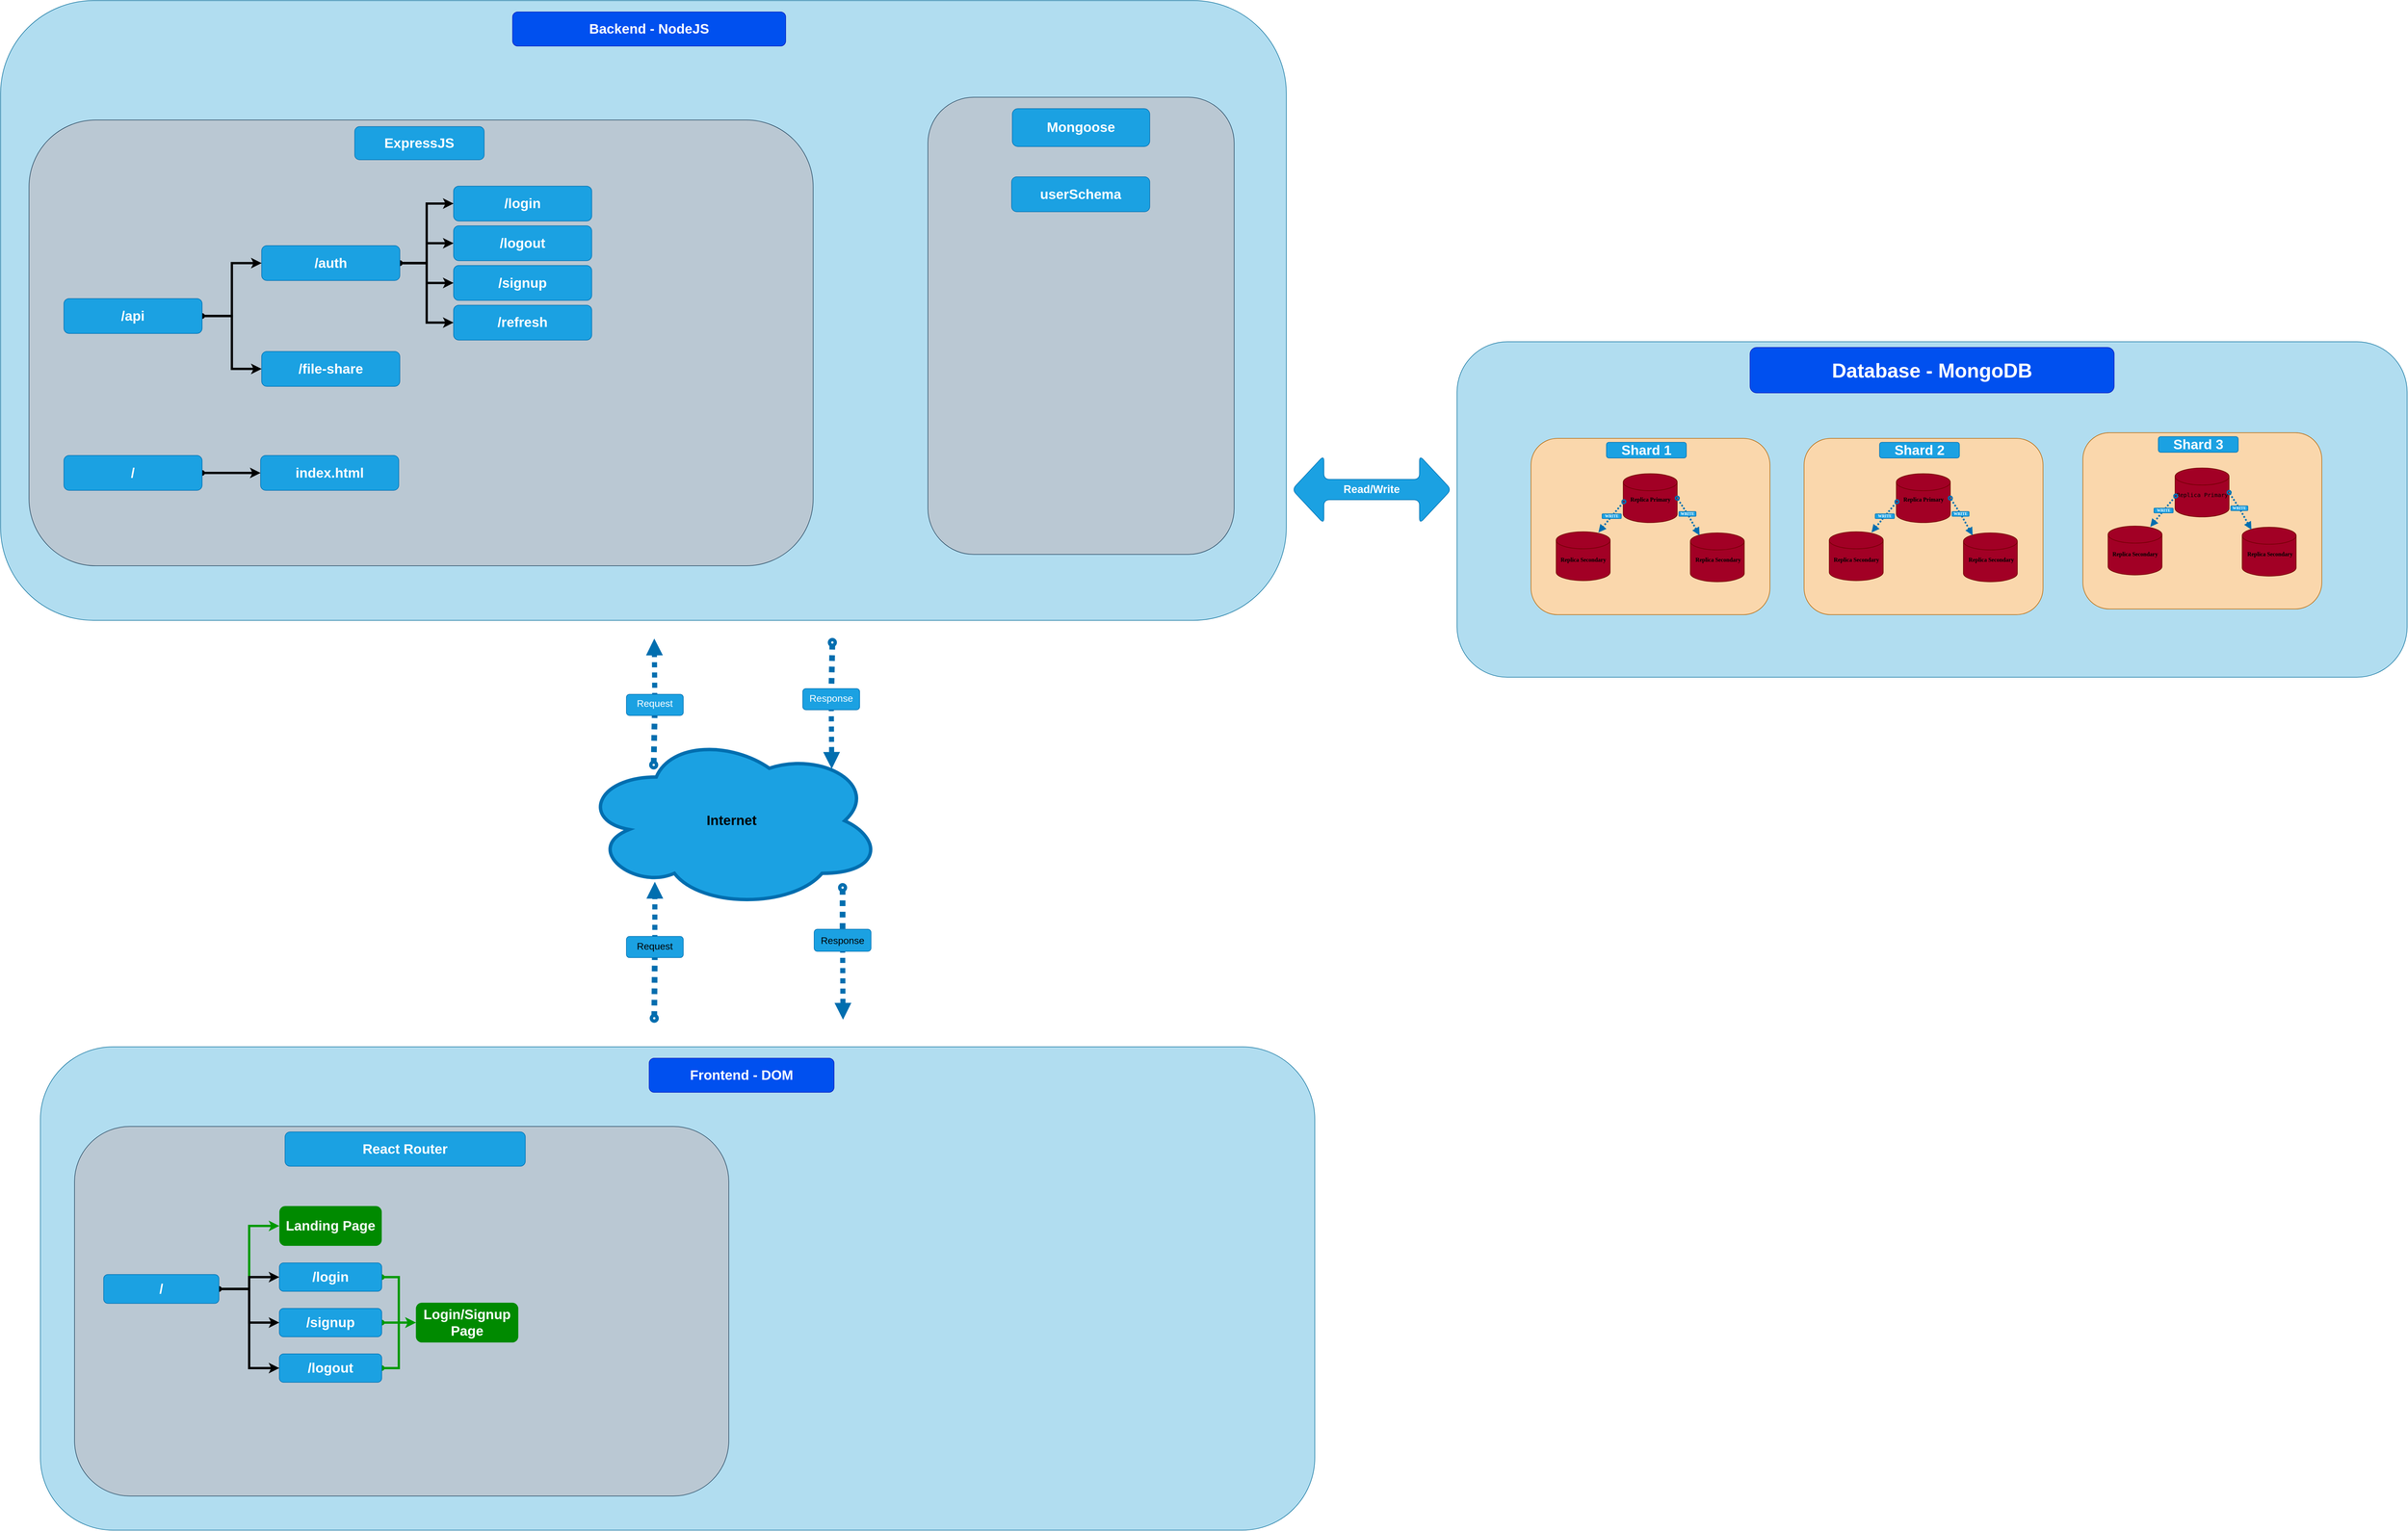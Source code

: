 <mxfile version="26.2.2">
  <diagram name="Page-1" id="jW8YMbaWXAAI7ImZlEEr">
    <mxGraphModel dx="5569" dy="3566" grid="1" gridSize="10" guides="1" tooltips="1" connect="1" arrows="1" fold="1" page="1" pageScale="1" pageWidth="850" pageHeight="1100" background="light-dark(#FFFFFF,#FFFEFE)" math="0" shadow="0">
      <root>
        <mxCell id="0" />
        <mxCell id="1" style="locked=1;" parent="0" />
        <mxCell id="83" value="&lt;font style=&quot;font-size: 19px; color: rgb(255, 255, 255);&quot;&gt;&lt;b style=&quot;&quot;&gt;Read/Write&lt;/b&gt;&lt;/font&gt;" style="shape=doubleArrow;whiteSpace=wrap;html=1;fillColor=#1ba1e2;strokeColor=#006EAF;fontColor=#ffffff;rounded=1;" parent="1" vertex="1">
          <mxGeometry x="720" y="-80" width="280" height="120" as="geometry" />
        </mxCell>
        <mxCell id="0_KBqYn_ndAyOyzbdBZQ-91" value="" style="group" parent="1" vertex="1" connectable="0">
          <mxGeometry x="1901.16" y="175" width="128.84" height="125" as="geometry" />
        </mxCell>
        <mxCell id="0_KBqYn_ndAyOyzbdBZQ-93" value="Replica Rrimary" style="text;strokeColor=none;align=center;fillColor=none;html=1;verticalAlign=middle;whiteSpace=wrap;rounded=0;fontFamily=Times New Roman;" parent="0_KBqYn_ndAyOyzbdBZQ-91" vertex="1">
          <mxGeometry x="18.84" y="35" width="92.33" height="61.43" as="geometry" />
        </mxCell>
        <mxCell id="34" value="Internet Layer" style="locked=1;" parent="0" />
        <mxCell id="58" value="" style="group;fontFamily=Times New Roman;fillColor=none;strokeColor=none;fontColor=#ffffff;" parent="34" vertex="1" connectable="0">
          <mxGeometry x="-530" y="270" width="570" height="1074.02" as="geometry" />
        </mxCell>
        <mxCell id="35" value="&lt;h1&gt;&lt;font style=&quot;color: light-dark(rgb(0, 0, 0), rgb(255, 255, 255));&quot;&gt;Internet&lt;/font&gt;&lt;/h1&gt;" style="ellipse;shape=cloud;whiteSpace=wrap;html=1;fillColor=#1ba1e2;strokeWidth=6;fontFamily=Helvetica;fontSize=12;movable=0;resizable=0;rotatable=0;deletable=0;editable=0;locked=1;connectable=0;perimeterSpacing=0;strokeColor=#006EAF;rounded=1;align=center;verticalAlign=middle;fontColor=#ffffff;" parent="58" vertex="1">
          <mxGeometry y="138.536" width="530" height="307.858" as="geometry" />
        </mxCell>
        <mxCell id="0_KBqYn_ndAyOyzbdBZQ-230" value="" style="group;strokeWidth=1;rotation=-180;" parent="58" vertex="1" connectable="0">
          <mxGeometry x="75.283" y="-28" width="107.547" height="222.222" as="geometry" />
        </mxCell>
        <mxCell id="0_KBqYn_ndAyOyzbdBZQ-231" value="" style="verticalAlign=middle;endArrow=block;curved=0;rounded=0;fillColor=#1ba1e2;strokeColor=#006EAF;strokeWidth=9;flowAnimation=1;fontColor=#FFFFFF;labelBackgroundColor=#3333FF;spacingRight=0;spacingBottom=0;spacingLeft=21;fontFamily=Times New Roman;labelBorderColor=none;labelPosition=center;verticalLabelPosition=middle;align=center;textShadow=0;html=1;dashed=1;startArrow=none;startFill=0;dashPattern=1 1;shadow=0;fontSize=18;" parent="0_KBqYn_ndAyOyzbdBZQ-230" source="0_KBqYn_ndAyOyzbdBZQ-233" edge="1">
          <mxGeometry x="-0.333" y="10" width="80" relative="1" as="geometry">
            <mxPoint x="35.491" y="147.778" as="sourcePoint" />
            <mxPoint x="53.774" as="targetPoint" />
            <mxPoint as="offset" />
          </mxGeometry>
        </mxCell>
        <mxCell id="0_KBqYn_ndAyOyzbdBZQ-232" value="" style="verticalAlign=middle;endArrow=none;curved=0;rounded=0;fillColor=#1ba1e2;strokeColor=#006EAF;strokeWidth=10;flowAnimation=1;fontColor=#FFFFFF;labelBackgroundColor=#3333FF;spacingRight=0;spacingBottom=0;spacingLeft=21;fontFamily=Times New Roman;labelBorderColor=none;labelPosition=center;verticalLabelPosition=middle;align=center;textShadow=0;html=1;dashed=1;startArrow=oval;startFill=0;dashPattern=1 1;shadow=0;endSize=6;" parent="0_KBqYn_ndAyOyzbdBZQ-230" target="0_KBqYn_ndAyOyzbdBZQ-233" edge="1">
          <mxGeometry x="-0.333" y="10" width="80" relative="1" as="geometry">
            <mxPoint x="52.698" y="222.222" as="sourcePoint" />
            <mxPoint x="53.774" y="74.444" as="targetPoint" />
            <mxPoint as="offset" />
          </mxGeometry>
        </mxCell>
        <mxCell id="0_KBqYn_ndAyOyzbdBZQ-233" value="&lt;h4&gt;&lt;span style=&quot;color: rgb(255, 255, 255); font-size: 17px; font-weight: 400;&quot;&gt;Request&lt;/span&gt;&lt;/h4&gt;" style="rounded=1;whiteSpace=wrap;html=1;align=center;spacingBottom=4;labelBackgroundColor=none;fillColor=#1ba1e2;fontColor=#ffffff;strokeColor=#006EAF;rotation=0;" parent="0_KBqYn_ndAyOyzbdBZQ-230" vertex="1">
          <mxGeometry x="4.72" y="98.001" width="100" height="37.332" as="geometry" />
        </mxCell>
        <mxCell id="0_KBqYn_ndAyOyzbdBZQ-235" value="" style="group;strokeWidth=1;" parent="58" vertex="1" connectable="0">
          <mxGeometry x="387.17" y="-21.111" width="107.547" height="222.222" as="geometry" />
        </mxCell>
        <mxCell id="0_KBqYn_ndAyOyzbdBZQ-236" value="" style="verticalAlign=middle;endArrow=block;curved=0;rounded=0;fillColor=#1ba1e2;strokeColor=#006EAF;strokeWidth=9;flowAnimation=1;fontColor=#FFFFFF;labelBackgroundColor=#3333FF;spacingRight=0;spacingBottom=0;spacingLeft=21;fontFamily=Times New Roman;labelBorderColor=none;labelPosition=center;verticalLabelPosition=middle;align=center;textShadow=0;html=1;dashed=1;startArrow=none;startFill=0;dashPattern=1 1;shadow=0;fontSize=18;" parent="0_KBqYn_ndAyOyzbdBZQ-235" source="0_KBqYn_ndAyOyzbdBZQ-238" edge="1">
          <mxGeometry x="-0.333" y="10" width="80" relative="1" as="geometry">
            <mxPoint x="71.698" y="74.074" as="sourcePoint" />
            <mxPoint x="53.774" y="222.222" as="targetPoint" />
            <mxPoint as="offset" />
          </mxGeometry>
        </mxCell>
        <mxCell id="0_KBqYn_ndAyOyzbdBZQ-237" value="" style="verticalAlign=middle;endArrow=none;curved=0;rounded=0;fillColor=#1ba1e2;strokeColor=#006EAF;strokeWidth=10;flowAnimation=1;fontColor=#FFFFFF;labelBackgroundColor=#3333FF;spacingRight=0;spacingBottom=0;spacingLeft=21;fontFamily=Times New Roman;labelBorderColor=none;labelPosition=center;verticalLabelPosition=middle;align=center;textShadow=0;html=1;dashed=1;startArrow=oval;startFill=0;dashPattern=1 1;shadow=0;endSize=6;" parent="0_KBqYn_ndAyOyzbdBZQ-235" target="0_KBqYn_ndAyOyzbdBZQ-238" edge="1">
          <mxGeometry x="-0.333" y="10" width="80" relative="1" as="geometry">
            <mxPoint x="54.849" as="sourcePoint" />
            <mxPoint x="53.774" y="148.148" as="targetPoint" />
            <mxPoint as="offset" />
          </mxGeometry>
        </mxCell>
        <mxCell id="0_KBqYn_ndAyOyzbdBZQ-238" value="&lt;h4 style=&quot;color: rgb(255, 255, 255); font-family: &amp;quot;Times New Roman&amp;quot;; font-size: 18px;&quot;&gt;&lt;span style=&quot;font-family: Helvetica; font-size: 17px; font-weight: 400;&quot;&gt;Response&lt;/span&gt;&lt;/h4&gt;" style="rounded=1;whiteSpace=wrap;html=1;align=center;spacingBottom=4;labelBackgroundColor=none;fillColor=#1ba1e2;fontColor=#ffffff;strokeColor=#006EAF;" parent="0_KBqYn_ndAyOyzbdBZQ-235" vertex="1">
          <mxGeometry x="2.83" y="81.113" width="100" height="37.332" as="geometry" />
        </mxCell>
        <mxCell id="0_KBqYn_ndAyOyzbdBZQ-246" value="" style="group;strokeWidth=1;" parent="58" vertex="1" connectable="0">
          <mxGeometry x="407" y="410" width="107.55" height="232.22" as="geometry" />
        </mxCell>
        <mxCell id="0_KBqYn_ndAyOyzbdBZQ-247" value="" style="verticalAlign=middle;endArrow=block;curved=0;rounded=0;fillColor=#1ba1e2;strokeColor=#006EAF;strokeWidth=9;flowAnimation=1;fontColor=#FFFFFF;labelBackgroundColor=#3333FF;spacingRight=0;spacingBottom=0;spacingLeft=21;fontFamily=Times New Roman;labelBorderColor=none;labelPosition=center;verticalLabelPosition=middle;align=center;textShadow=0;html=1;dashed=1;startArrow=none;startFill=0;dashPattern=1 1;shadow=0;fontSize=18;" parent="0_KBqYn_ndAyOyzbdBZQ-246" source="0_KBqYn_ndAyOyzbdBZQ-249" edge="1">
          <mxGeometry x="-0.333" y="10" width="80" relative="1" as="geometry">
            <mxPoint x="71.7" y="77.407" as="sourcePoint" />
            <mxPoint x="53.775" y="232.22" as="targetPoint" />
            <mxPoint as="offset" />
          </mxGeometry>
        </mxCell>
        <mxCell id="0_KBqYn_ndAyOyzbdBZQ-248" value="" style="verticalAlign=middle;endArrow=none;curved=0;rounded=0;fillColor=#1ba1e2;strokeColor=#006EAF;strokeWidth=10;flowAnimation=1;fontColor=#FFFFFF;labelBackgroundColor=#3333FF;spacingRight=0;spacingBottom=0;spacingLeft=21;fontFamily=Times New Roman;labelBorderColor=none;labelPosition=center;verticalLabelPosition=middle;align=center;textShadow=0;html=1;dashed=1;startArrow=oval;startFill=0;dashPattern=1 1;shadow=0;endSize=6;" parent="0_KBqYn_ndAyOyzbdBZQ-246" target="0_KBqYn_ndAyOyzbdBZQ-249" edge="1">
          <mxGeometry x="-0.333" y="10" width="80" relative="1" as="geometry">
            <mxPoint x="53" as="sourcePoint" />
            <mxPoint x="53.775" y="154.813" as="targetPoint" />
            <mxPoint as="offset" />
          </mxGeometry>
        </mxCell>
        <mxCell id="0_KBqYn_ndAyOyzbdBZQ-249" value="&lt;h4&gt;&lt;span style=&quot;font-family: Helvetica; font-size: 17px; font-weight: 400;&quot;&gt;Response&lt;/span&gt;&lt;/h4&gt;" style="rounded=1;whiteSpace=wrap;html=1;align=center;spacingBottom=0;labelBackgroundColor=none;fillColor=#1ba1e2;fontColor=default;strokeColor=#006EAF;verticalAlign=middle;fontFamily=Times New Roman;fontSize=18;fontStyle=0" parent="0_KBqYn_ndAyOyzbdBZQ-246" vertex="1">
          <mxGeometry x="3.0" y="73.152" width="100.003" height="39.012" as="geometry" />
        </mxCell>
        <mxCell id="0_KBqYn_ndAyOyzbdBZQ-240" value="" style="group;strokeWidth=1;rotation=-180;" parent="58" vertex="1" connectable="0">
          <mxGeometry x="80" y="330" width="100" height="240" as="geometry" />
        </mxCell>
        <mxCell id="0_KBqYn_ndAyOyzbdBZQ-241" value="" style="verticalAlign=middle;endArrow=block;curved=0;rounded=0;fillColor=#1ba1e2;strokeColor=#006EAF;strokeWidth=9;flowAnimation=1;fontColor=#FFFFFF;labelBackgroundColor=#3333FF;spacingRight=0;spacingBottom=0;spacingLeft=21;fontFamily=Times New Roman;labelBorderColor=none;labelPosition=center;verticalLabelPosition=middle;align=center;textShadow=0;html=1;dashed=1;startArrow=none;startFill=0;dashPattern=1 1;shadow=0;fontSize=18;" parent="0_KBqYn_ndAyOyzbdBZQ-240" source="0_KBqYn_ndAyOyzbdBZQ-243" edge="1">
          <mxGeometry x="-0.333" y="10" width="80" relative="1" as="geometry">
            <mxPoint x="33" y="229.378" as="sourcePoint" />
            <mxPoint x="50" y="69.778" as="targetPoint" />
            <mxPoint as="offset" />
          </mxGeometry>
        </mxCell>
        <mxCell id="0_KBqYn_ndAyOyzbdBZQ-242" value="" style="verticalAlign=middle;endArrow=none;curved=0;rounded=0;fillColor=#1ba1e2;strokeColor=#006EAF;strokeWidth=10;flowAnimation=1;fontColor=#FFFFFF;labelBackgroundColor=#3333FF;spacingRight=0;spacingBottom=0;spacingLeft=21;fontFamily=Times New Roman;labelBorderColor=none;labelPosition=center;verticalLabelPosition=middle;align=center;textShadow=0;html=1;dashed=1;startArrow=oval;startFill=0;dashPattern=1 1;shadow=0;endSize=6;" parent="0_KBqYn_ndAyOyzbdBZQ-240" target="0_KBqYn_ndAyOyzbdBZQ-243" edge="1">
          <mxGeometry x="-0.333" y="10" width="80" relative="1" as="geometry">
            <mxPoint x="49" y="309.778" as="sourcePoint" />
            <mxPoint x="50" y="150.178" as="targetPoint" />
            <mxPoint as="offset" />
          </mxGeometry>
        </mxCell>
        <mxCell id="0_KBqYn_ndAyOyzbdBZQ-243" value="&lt;font style=&quot;font-size: 17px;&quot;&gt;Request&lt;/font&gt;" style="rounded=1;whiteSpace=wrap;html=1;align=center;spacingBottom=0;fillColor=#1ba1e2;strokeColor=#006EAF;rotation=0;flipH=1;flipV=1;direction=west;" parent="0_KBqYn_ndAyOyzbdBZQ-240" vertex="1">
          <mxGeometry y="165.778" width="100" height="37.332" as="geometry" />
        </mxCell>
        <mxCell id="44" value="Backend" style="" parent="0" />
        <mxCell id="hUGIM9ePqzT6UZDsEGnz-117" value="" style="group" vertex="1" connectable="0" parent="44">
          <mxGeometry x="-1550" y="-880" width="2260" height="1090" as="geometry" />
        </mxCell>
        <mxCell id="45" value="" style="rounded=1;whiteSpace=wrap;html=1;fillStyle=solid;fillColor=#b1ddf0;fontFamily=Times New Roman;strokeColor=#10739e;shadow=0;" parent="hUGIM9ePqzT6UZDsEGnz-117" vertex="1">
          <mxGeometry width="2260" height="1090" as="geometry" />
        </mxCell>
        <mxCell id="46" value="&lt;h1&gt;Backend - NodeJS&lt;/h1&gt;" style="rounded=1;whiteSpace=wrap;html=1;fontFamily=Helvetica;strokeColor=#001DBC;align=center;verticalAlign=middle;fontSize=12;fontColor=#ffffff;fillColor=#0050ef;" parent="hUGIM9ePqzT6UZDsEGnz-117" vertex="1">
          <mxGeometry x="900" y="20" width="480" height="60" as="geometry" />
        </mxCell>
        <mxCell id="hUGIM9ePqzT6UZDsEGnz-115" value="" style="rounded=1;whiteSpace=wrap;html=1;fillColor=#bac8d3;strokeColor=#23445d;" vertex="1" parent="hUGIM9ePqzT6UZDsEGnz-117">
          <mxGeometry x="1630" y="170" width="538.28" height="804.02" as="geometry" />
        </mxCell>
        <mxCell id="hUGIM9ePqzT6UZDsEGnz-116" value="&lt;h1&gt;Mongoose&lt;/h1&gt;" style="rounded=1;whiteSpace=wrap;html=1;fontFamily=Helvetica;strokeColor=#006EAF;align=center;verticalAlign=middle;fontSize=12;fontColor=#ffffff;fillColor=#1ba1e2;" vertex="1" parent="hUGIM9ePqzT6UZDsEGnz-117">
          <mxGeometry x="1778.34" y="190" width="241.59" height="66.76" as="geometry" />
        </mxCell>
        <mxCell id="hUGIM9ePqzT6UZDsEGnz-118" value="&lt;h1&gt;userSchema&lt;/h1&gt;" style="rounded=1;whiteSpace=wrap;html=1;fontFamily=Helvetica;strokeColor=#006EAF;align=center;verticalAlign=middle;fontSize=12;fontColor=#ffffff;fillColor=#1ba1e2;" vertex="1" parent="hUGIM9ePqzT6UZDsEGnz-117">
          <mxGeometry x="1777.032" y="310.003" width="242.902" height="61.377" as="geometry" />
        </mxCell>
        <mxCell id="hUGIM9ePqzT6UZDsEGnz-102" value="" style="group" vertex="1" connectable="0" parent="44">
          <mxGeometry x="-1500" y="-670" width="1378.28" height="784.02" as="geometry" />
        </mxCell>
        <mxCell id="hUGIM9ePqzT6UZDsEGnz-85" value="" style="rounded=1;whiteSpace=wrap;html=1;fillColor=#bac8d3;strokeColor=#23445d;" vertex="1" parent="hUGIM9ePqzT6UZDsEGnz-102">
          <mxGeometry width="1378.28" height="784.02" as="geometry" />
        </mxCell>
        <mxCell id="hUGIM9ePqzT6UZDsEGnz-86" value="&lt;h1&gt;ExpressJS&lt;/h1&gt;" style="rounded=1;whiteSpace=wrap;html=1;fontFamily=Helvetica;strokeColor=#006EAF;align=center;verticalAlign=middle;fontSize=12;fontColor=#ffffff;fillColor=#1ba1e2;" vertex="1" parent="hUGIM9ePqzT6UZDsEGnz-102">
          <mxGeometry x="572.46" y="11.63" width="227.54" height="58.37" as="geometry" />
        </mxCell>
        <mxCell id="hUGIM9ePqzT6UZDsEGnz-111" style="edgeStyle=orthogonalEdgeStyle;rounded=0;orthogonalLoop=1;jettySize=auto;html=1;exitX=1;exitY=0.5;exitDx=0;exitDy=0;entryX=0;entryY=0.5;entryDx=0;entryDy=0;strokeColor=default;strokeWidth=4;align=center;verticalAlign=middle;fontFamily=Helvetica;fontSize=11;fontColor=default;labelBackgroundColor=default;startArrow=oval;startFill=1;endArrow=classic;" edge="1" parent="hUGIM9ePqzT6UZDsEGnz-102" source="hUGIM9ePqzT6UZDsEGnz-96" target="hUGIM9ePqzT6UZDsEGnz-107">
          <mxGeometry relative="1" as="geometry" />
        </mxCell>
        <mxCell id="hUGIM9ePqzT6UZDsEGnz-112" style="edgeStyle=orthogonalEdgeStyle;rounded=0;orthogonalLoop=1;jettySize=auto;html=1;exitX=1;exitY=0.5;exitDx=0;exitDy=0;entryX=0;entryY=0.5;entryDx=0;entryDy=0;strokeColor=default;strokeWidth=4;align=center;verticalAlign=middle;fontFamily=Helvetica;fontSize=11;fontColor=default;labelBackgroundColor=default;startArrow=oval;startFill=1;endArrow=classic;" edge="1" parent="hUGIM9ePqzT6UZDsEGnz-102" source="hUGIM9ePqzT6UZDsEGnz-96" target="hUGIM9ePqzT6UZDsEGnz-109">
          <mxGeometry relative="1" as="geometry" />
        </mxCell>
        <mxCell id="hUGIM9ePqzT6UZDsEGnz-113" style="edgeStyle=orthogonalEdgeStyle;rounded=0;orthogonalLoop=1;jettySize=auto;html=1;exitX=1;exitY=0.5;exitDx=0;exitDy=0;entryX=0;entryY=0.5;entryDx=0;entryDy=0;strokeColor=default;strokeWidth=4;align=center;verticalAlign=middle;fontFamily=Helvetica;fontSize=11;fontColor=default;labelBackgroundColor=default;startArrow=oval;startFill=1;endArrow=classic;" edge="1" parent="hUGIM9ePqzT6UZDsEGnz-102" source="hUGIM9ePqzT6UZDsEGnz-96" target="hUGIM9ePqzT6UZDsEGnz-110">
          <mxGeometry relative="1" as="geometry" />
        </mxCell>
        <mxCell id="hUGIM9ePqzT6UZDsEGnz-114" style="edgeStyle=orthogonalEdgeStyle;rounded=0;orthogonalLoop=1;jettySize=auto;html=1;exitX=1;exitY=0.5;exitDx=0;exitDy=0;entryX=0;entryY=0.5;entryDx=0;entryDy=0;strokeColor=default;strokeWidth=4;align=center;verticalAlign=middle;fontFamily=Helvetica;fontSize=11;fontColor=default;labelBackgroundColor=default;startArrow=oval;startFill=1;endArrow=classic;" edge="1" parent="hUGIM9ePqzT6UZDsEGnz-102" source="hUGIM9ePqzT6UZDsEGnz-96" target="hUGIM9ePqzT6UZDsEGnz-106">
          <mxGeometry relative="1" as="geometry" />
        </mxCell>
        <mxCell id="hUGIM9ePqzT6UZDsEGnz-96" value="&lt;h1&gt;/auth&lt;/h1&gt;" style="rounded=1;whiteSpace=wrap;html=1;fontFamily=Helvetica;strokeColor=#006EAF;align=center;verticalAlign=middle;fontSize=12;fontColor=#ffffff;fillColor=#1ba1e2;" vertex="1" parent="hUGIM9ePqzT6UZDsEGnz-102">
          <mxGeometry x="408.899" y="221.006" width="242.902" height="61.377" as="geometry" />
        </mxCell>
        <mxCell id="hUGIM9ePqzT6UZDsEGnz-103" style="edgeStyle=orthogonalEdgeStyle;rounded=0;orthogonalLoop=1;jettySize=auto;html=1;exitX=1;exitY=0.5;exitDx=0;exitDy=0;entryX=0;entryY=0.5;entryDx=0;entryDy=0;startArrow=oval;startFill=1;strokeWidth=4;" edge="1" parent="hUGIM9ePqzT6UZDsEGnz-102" source="hUGIM9ePqzT6UZDsEGnz-91" target="hUGIM9ePqzT6UZDsEGnz-96">
          <mxGeometry relative="1" as="geometry" />
        </mxCell>
        <mxCell id="hUGIM9ePqzT6UZDsEGnz-105" style="edgeStyle=orthogonalEdgeStyle;rounded=0;orthogonalLoop=1;jettySize=auto;html=1;exitX=1;exitY=0.5;exitDx=0;exitDy=0;entryX=0;entryY=0.5;entryDx=0;entryDy=0;startArrow=oval;startFill=1;strokeWidth=4;" edge="1" parent="hUGIM9ePqzT6UZDsEGnz-102" source="hUGIM9ePqzT6UZDsEGnz-91" target="hUGIM9ePqzT6UZDsEGnz-104">
          <mxGeometry relative="1" as="geometry" />
        </mxCell>
        <mxCell id="hUGIM9ePqzT6UZDsEGnz-104" value="&lt;h1&gt;/file-share&lt;/h1&gt;" style="rounded=1;whiteSpace=wrap;html=1;fontFamily=Helvetica;strokeColor=#006EAF;align=center;verticalAlign=middle;fontSize=12;fontColor=#ffffff;fillColor=#1ba1e2;" vertex="1" parent="hUGIM9ePqzT6UZDsEGnz-102">
          <mxGeometry x="408.899" y="407.117" width="242.902" height="61.377" as="geometry" />
        </mxCell>
        <mxCell id="hUGIM9ePqzT6UZDsEGnz-106" value="&lt;h1&gt;/refresh&lt;/h1&gt;" style="rounded=1;whiteSpace=wrap;html=1;fontFamily=Helvetica;strokeColor=#006EAF;align=center;verticalAlign=middle;fontSize=12;fontColor=#ffffff;fillColor=#1ba1e2;" vertex="1" parent="hUGIM9ePqzT6UZDsEGnz-102">
          <mxGeometry x="746.245" y="325.695" width="242.902" height="61.377" as="geometry" />
        </mxCell>
        <mxCell id="hUGIM9ePqzT6UZDsEGnz-110" value="&lt;h1&gt;/signup&lt;/h1&gt;" style="rounded=1;whiteSpace=wrap;html=1;fontFamily=Helvetica;strokeColor=#006EAF;align=center;verticalAlign=middle;fontSize=12;fontColor=#ffffff;fillColor=#1ba1e2;" vertex="1" parent="hUGIM9ePqzT6UZDsEGnz-102">
          <mxGeometry x="746.245" y="255.903" width="242.902" height="61.377" as="geometry" />
        </mxCell>
        <mxCell id="hUGIM9ePqzT6UZDsEGnz-109" value="&lt;h1&gt;/logout&lt;/h1&gt;" style="rounded=1;whiteSpace=wrap;html=1;fontFamily=Helvetica;strokeColor=#006EAF;align=center;verticalAlign=middle;fontSize=12;fontColor=#ffffff;fillColor=#1ba1e2;" vertex="1" parent="hUGIM9ePqzT6UZDsEGnz-102">
          <mxGeometry x="746.245" y="186.111" width="242.902" height="61.377" as="geometry" />
        </mxCell>
        <mxCell id="hUGIM9ePqzT6UZDsEGnz-107" value="&lt;h1&gt;/login&lt;/h1&gt;" style="rounded=1;whiteSpace=wrap;html=1;fontFamily=Helvetica;strokeColor=#006EAF;align=center;verticalAlign=middle;fontSize=12;fontColor=#ffffff;fillColor=#1ba1e2;" vertex="1" parent="hUGIM9ePqzT6UZDsEGnz-102">
          <mxGeometry x="746.245" y="116.32" width="242.902" height="61.377" as="geometry" />
        </mxCell>
        <mxCell id="hUGIM9ePqzT6UZDsEGnz-189" style="edgeStyle=orthogonalEdgeStyle;rounded=0;orthogonalLoop=1;jettySize=auto;html=1;exitX=1;exitY=0.5;exitDx=0;exitDy=0;entryX=0;entryY=0.5;entryDx=0;entryDy=0;strokeColor=default;strokeWidth=4;align=center;verticalAlign=middle;fontFamily=Helvetica;fontSize=11;fontColor=default;labelBackgroundColor=default;startArrow=oval;startFill=1;endArrow=classic;" edge="1" parent="hUGIM9ePqzT6UZDsEGnz-102" source="hUGIM9ePqzT6UZDsEGnz-170" target="hUGIM9ePqzT6UZDsEGnz-188">
          <mxGeometry relative="1" as="geometry" />
        </mxCell>
        <mxCell id="hUGIM9ePqzT6UZDsEGnz-170" value="&lt;h1&gt;/&lt;/h1&gt;" style="rounded=1;whiteSpace=wrap;html=1;fontFamily=Helvetica;strokeColor=#006EAF;align=center;verticalAlign=middle;fontSize=12;fontColor=#ffffff;fillColor=#1ba1e2;" vertex="1" parent="hUGIM9ePqzT6UZDsEGnz-102">
          <mxGeometry x="61.332" y="590.003" width="242.902" height="61.377" as="geometry" />
        </mxCell>
        <mxCell id="hUGIM9ePqzT6UZDsEGnz-188" value="&lt;h1&gt;index.html&lt;/h1&gt;" style="rounded=1;whiteSpace=wrap;html=1;fontFamily=Helvetica;strokeColor=#006EAF;align=center;verticalAlign=middle;fontSize=12;fontColor=#ffffff;fillColor=#1ba1e2;" vertex="1" parent="hUGIM9ePqzT6UZDsEGnz-102">
          <mxGeometry x="407" y="590" width="242.902" height="61.377" as="geometry" />
        </mxCell>
        <mxCell id="hUGIM9ePqzT6UZDsEGnz-91" value="&lt;h1&gt;/api&lt;/h1&gt;" style="rounded=1;whiteSpace=wrap;html=1;fontFamily=Helvetica;strokeColor=#006EAF;align=center;verticalAlign=middle;fontSize=12;fontColor=#ffffff;fillColor=#1ba1e2;" vertex="1" parent="hUGIM9ePqzT6UZDsEGnz-102">
          <mxGeometry x="61.332" y="314.063" width="242.902" height="61.377" as="geometry" />
        </mxCell>
        <mxCell id="47" value="Frontend" style="" parent="0" />
        <mxCell id="81" value="" style="rounded=1;whiteSpace=wrap;html=1;fillStyle=solid;fillColor=#b1ddf0;fontFamily=Times New Roman;strokeColor=#10739e;glass=0;shadow=0;movable=0;resizable=0;rotatable=0;deletable=0;editable=0;locked=1;connectable=0;" parent="47" vertex="1">
          <mxGeometry x="-1480" y="960" width="2240" height="850" as="geometry" />
        </mxCell>
        <mxCell id="82" value="&lt;h1&gt;Frontend - DOM&lt;/h1&gt;" style="rounded=1;whiteSpace=wrap;html=1;fontFamily=Helvetica;strokeColor=#001DBC;align=center;verticalAlign=middle;fontSize=12;fontColor=#ffffff;fillColor=#0050ef;" parent="47" vertex="1">
          <mxGeometry x="-410" y="980" width="325" height="60" as="geometry" />
        </mxCell>
        <mxCell id="hUGIM9ePqzT6UZDsEGnz-151" value="" style="group" vertex="1" connectable="0" parent="47">
          <mxGeometry x="-1420" y="1100" width="1150" height="650" as="geometry" />
        </mxCell>
        <mxCell id="hUGIM9ePqzT6UZDsEGnz-136" value="" style="rounded=1;whiteSpace=wrap;html=1;fillColor=#bac8d3;strokeColor=#23445d;" vertex="1" parent="hUGIM9ePqzT6UZDsEGnz-151">
          <mxGeometry width="1150" height="650" as="geometry" />
        </mxCell>
        <mxCell id="hUGIM9ePqzT6UZDsEGnz-137" value="&lt;h1&gt;React Router&lt;/h1&gt;" style="rounded=1;whiteSpace=wrap;html=1;fontFamily=Helvetica;strokeColor=#006EAF;align=center;verticalAlign=middle;fontSize=12;fontColor=#ffffff;fillColor=#1ba1e2;" vertex="1" parent="hUGIM9ePqzT6UZDsEGnz-151">
          <mxGeometry x="370" y="9.64" width="422.35" height="60.36" as="geometry" />
        </mxCell>
        <mxCell id="hUGIM9ePqzT6UZDsEGnz-142" value="&lt;h1&gt;Landing Page&lt;/h1&gt;" style="rounded=1;whiteSpace=wrap;html=1;fontFamily=Helvetica;align=center;verticalAlign=middle;fontSize=12;fillColor=#008a00;strokeColor=none;glass=0;strokeWidth=2;gradientDirection=radial;fillStyle=solid;fontColor=#ffffff;" vertex="1" parent="hUGIM9ePqzT6UZDsEGnz-151">
          <mxGeometry x="360" y="140" width="180" height="70" as="geometry" />
        </mxCell>
        <mxCell id="hUGIM9ePqzT6UZDsEGnz-143" style="edgeStyle=orthogonalEdgeStyle;rounded=0;orthogonalLoop=1;jettySize=auto;html=1;exitX=1;exitY=0.5;exitDx=0;exitDy=0;entryX=0;entryY=0.5;entryDx=0;entryDy=0;startArrow=oval;startFill=1;strokeWidth=4;fillColor=#cdeb8b;strokeColor=#009900;" edge="1" parent="hUGIM9ePqzT6UZDsEGnz-151" source="hUGIM9ePqzT6UZDsEGnz-145" target="hUGIM9ePqzT6UZDsEGnz-142">
          <mxGeometry relative="1" as="geometry" />
        </mxCell>
        <mxCell id="hUGIM9ePqzT6UZDsEGnz-144" style="edgeStyle=orthogonalEdgeStyle;rounded=0;orthogonalLoop=1;jettySize=auto;html=1;exitX=1;exitY=0.5;exitDx=0;exitDy=0;entryX=0;entryY=0.5;entryDx=0;entryDy=0;startArrow=oval;startFill=1;strokeWidth=4;" edge="1" parent="hUGIM9ePqzT6UZDsEGnz-151" source="hUGIM9ePqzT6UZDsEGnz-145" target="hUGIM9ePqzT6UZDsEGnz-146">
          <mxGeometry relative="1" as="geometry" />
        </mxCell>
        <mxCell id="hUGIM9ePqzT6UZDsEGnz-192" style="edgeStyle=orthogonalEdgeStyle;rounded=0;orthogonalLoop=1;jettySize=auto;html=1;exitX=1;exitY=0.5;exitDx=0;exitDy=0;entryX=0;entryY=0.5;entryDx=0;entryDy=0;strokeColor=default;strokeWidth=4;align=center;verticalAlign=middle;fontFamily=Helvetica;fontSize=11;fontColor=default;labelBackgroundColor=default;startArrow=oval;startFill=1;endArrow=classic;" edge="1" parent="hUGIM9ePqzT6UZDsEGnz-151" source="hUGIM9ePqzT6UZDsEGnz-145" target="hUGIM9ePqzT6UZDsEGnz-190">
          <mxGeometry relative="1" as="geometry" />
        </mxCell>
        <mxCell id="hUGIM9ePqzT6UZDsEGnz-193" style="edgeStyle=orthogonalEdgeStyle;rounded=0;orthogonalLoop=1;jettySize=auto;html=1;exitX=1;exitY=0.5;exitDx=0;exitDy=0;entryX=0;entryY=0.5;entryDx=0;entryDy=0;strokeColor=default;strokeWidth=4;align=center;verticalAlign=middle;fontFamily=Helvetica;fontSize=11;fontColor=default;labelBackgroundColor=default;startArrow=oval;startFill=1;endArrow=classic;" edge="1" parent="hUGIM9ePqzT6UZDsEGnz-151" source="hUGIM9ePqzT6UZDsEGnz-145" target="hUGIM9ePqzT6UZDsEGnz-191">
          <mxGeometry relative="1" as="geometry" />
        </mxCell>
        <mxCell id="hUGIM9ePqzT6UZDsEGnz-145" value="&lt;h1&gt;/&lt;/h1&gt;" style="rounded=1;whiteSpace=wrap;html=1;fontFamily=Helvetica;strokeColor=#006EAF;align=center;verticalAlign=middle;fontSize=12;fontColor=#ffffff;fillColor=#1ba1e2;" vertex="1" parent="hUGIM9ePqzT6UZDsEGnz-151">
          <mxGeometry x="51.174" y="260.377" width="202.671" height="50.885" as="geometry" />
        </mxCell>
        <mxCell id="hUGIM9ePqzT6UZDsEGnz-223" style="edgeStyle=orthogonalEdgeStyle;rounded=0;orthogonalLoop=1;jettySize=auto;html=1;exitX=1;exitY=0.5;exitDx=0;exitDy=0;entryX=0;entryY=0.5;entryDx=0;entryDy=0;strokeColor=#009900;strokeWidth=4;align=center;verticalAlign=middle;fontFamily=Helvetica;fontSize=11;fontColor=default;labelBackgroundColor=default;startArrow=oval;startFill=1;endArrow=classic;fillColor=#cdeb8b;" edge="1" parent="hUGIM9ePqzT6UZDsEGnz-151" source="hUGIM9ePqzT6UZDsEGnz-146" target="hUGIM9ePqzT6UZDsEGnz-220">
          <mxGeometry relative="1" as="geometry" />
        </mxCell>
        <mxCell id="hUGIM9ePqzT6UZDsEGnz-146" value="&lt;h1&gt;/login&lt;/h1&gt;" style="rounded=1;whiteSpace=wrap;html=1;fontFamily=Helvetica;strokeColor=#006EAF;align=center;verticalAlign=middle;fontSize=12;fontColor=#ffffff;fillColor=#1ba1e2;" vertex="1" parent="hUGIM9ePqzT6UZDsEGnz-151">
          <mxGeometry x="360" y="240" width="180" height="50" as="geometry" />
        </mxCell>
        <mxCell id="hUGIM9ePqzT6UZDsEGnz-225" style="edgeStyle=orthogonalEdgeStyle;rounded=0;orthogonalLoop=1;jettySize=auto;html=1;exitX=1;exitY=0.5;exitDx=0;exitDy=0;entryX=0;entryY=0.5;entryDx=0;entryDy=0;strokeColor=#009900;strokeWidth=4;align=center;verticalAlign=middle;fontFamily=Helvetica;fontSize=11;fontColor=default;labelBackgroundColor=default;startArrow=oval;startFill=1;endArrow=classic;fillColor=#cdeb8b;" edge="1" parent="hUGIM9ePqzT6UZDsEGnz-151" source="hUGIM9ePqzT6UZDsEGnz-190" target="hUGIM9ePqzT6UZDsEGnz-220">
          <mxGeometry relative="1" as="geometry" />
        </mxCell>
        <mxCell id="hUGIM9ePqzT6UZDsEGnz-190" value="&lt;h1&gt;/logout&lt;/h1&gt;" style="rounded=1;whiteSpace=wrap;html=1;fontFamily=Helvetica;strokeColor=#006EAF;align=center;verticalAlign=middle;fontSize=12;fontColor=#ffffff;fillColor=#1ba1e2;" vertex="1" parent="hUGIM9ePqzT6UZDsEGnz-151">
          <mxGeometry x="360" y="400" width="180" height="50" as="geometry" />
        </mxCell>
        <mxCell id="hUGIM9ePqzT6UZDsEGnz-222" style="edgeStyle=orthogonalEdgeStyle;rounded=0;orthogonalLoop=1;jettySize=auto;html=1;exitX=1;exitY=0.5;exitDx=0;exitDy=0;entryX=0;entryY=0.5;entryDx=0;entryDy=0;strokeColor=#009900;strokeWidth=4;align=center;verticalAlign=middle;fontFamily=Helvetica;fontSize=11;fontColor=default;labelBackgroundColor=default;startArrow=oval;startFill=1;endArrow=classic;fillColor=#cdeb8b;" edge="1" parent="hUGIM9ePqzT6UZDsEGnz-151" source="hUGIM9ePqzT6UZDsEGnz-191" target="hUGIM9ePqzT6UZDsEGnz-220">
          <mxGeometry relative="1" as="geometry" />
        </mxCell>
        <mxCell id="hUGIM9ePqzT6UZDsEGnz-191" value="&lt;h1&gt;/signup&lt;/h1&gt;" style="rounded=1;whiteSpace=wrap;html=1;fontFamily=Helvetica;strokeColor=#006EAF;align=center;verticalAlign=middle;fontSize=12;fontColor=#ffffff;fillColor=#1ba1e2;" vertex="1" parent="hUGIM9ePqzT6UZDsEGnz-151">
          <mxGeometry x="360" y="320" width="180" height="50" as="geometry" />
        </mxCell>
        <mxCell id="hUGIM9ePqzT6UZDsEGnz-220" value="&lt;h1&gt;Login/Signup Page&lt;/h1&gt;" style="rounded=1;whiteSpace=wrap;html=1;fontFamily=Helvetica;align=center;verticalAlign=middle;fontSize=12;fillColor=#008a00;strokeColor=none;glass=0;strokeWidth=2;gradientDirection=radial;fillStyle=solid;fontColor=#ffffff;" vertex="1" parent="hUGIM9ePqzT6UZDsEGnz-151">
          <mxGeometry x="600" y="310" width="180" height="70" as="geometry" />
        </mxCell>
        <mxCell id="50" value="Database" style="" parent="0" />
        <mxCell id="51" value="" style="rounded=1;whiteSpace=wrap;html=1;fillStyle=auto;strokeColor=#10739e;align=center;verticalAlign=middle;fontFamily=Times New Roman;fontSize=12;fillColor=#b1ddf0;shadow=0;" parent="50" vertex="1">
          <mxGeometry x="1010" y="-280" width="1670" height="590" as="geometry" />
        </mxCell>
        <mxCell id="53" value="&lt;h1&gt;&lt;font style=&quot;font-size: 35px;&quot;&gt;Database - MongoDB&lt;/font&gt;&lt;/h1&gt;" style="rounded=1;whiteSpace=wrap;html=1;fontFamily=Helvetica;strokeColor=#001DBC;align=center;verticalAlign=middle;fontSize=12;fontColor=#ffffff;fillColor=#0050ef;" parent="50" vertex="1">
          <mxGeometry x="1525" y="-270" width="640" height="80" as="geometry" />
        </mxCell>
        <mxCell id="74" value="" style="group;fontFamily=Times New Roman;movable=1;resizable=1;rotatable=1;deletable=1;editable=1;locked=0;connectable=1;labelBackgroundColor=#15E7FF;rounded=1;glass=0;shadow=0;fillColor=#fad7ac;strokeColor=#b46504;fillStyle=auto;" parent="50" vertex="1" connectable="0">
          <mxGeometry x="1140" y="-110" width="420" height="310" as="geometry" />
        </mxCell>
        <mxCell id="0_KBqYn_ndAyOyzbdBZQ-88" value="" style="group" parent="74" vertex="1" connectable="0">
          <mxGeometry x="280" y="166.107" width="94.935" height="86.111" as="geometry" />
        </mxCell>
        <mxCell id="0_KBqYn_ndAyOyzbdBZQ-95" value="" style="group" parent="0_KBqYn_ndAyOyzbdBZQ-88" vertex="1" connectable="0">
          <mxGeometry width="94.935" height="86.111" as="geometry" />
        </mxCell>
        <mxCell id="75" value="" style="shape=cylinder3;whiteSpace=wrap;html=1;boundedLbl=1;backgroundOutline=1;size=15;fontFamily=Times New Roman;fillColor=#a20025;fontColor=#ffffff;strokeColor=#6F0000;" parent="0_KBqYn_ndAyOyzbdBZQ-95" vertex="1">
          <mxGeometry width="94.935" height="86.111" as="geometry" />
        </mxCell>
        <mxCell id="0_KBqYn_ndAyOyzbdBZQ-174" value="&lt;pre&gt;&lt;font face=&quot;Times New Roman&quot; style=&quot;font-size: 10px;&quot;&gt;&lt;b&gt;Replica Secondary&lt;/b&gt;&lt;/font&gt;&lt;/pre&gt;" style="text;strokeColor=none;align=center;fillColor=none;html=1;verticalAlign=middle;whiteSpace=wrap;rounded=0;fontFamily=Times New Roman;" parent="0_KBqYn_ndAyOyzbdBZQ-95" vertex="1">
          <mxGeometry x="15.453" y="25.893" width="68.033" height="42.318" as="geometry" />
        </mxCell>
        <mxCell id="0_KBqYn_ndAyOyzbdBZQ-96" value="" style="group" parent="74" vertex="1" connectable="0">
          <mxGeometry x="44.211" y="164.109" width="94.935" height="86.111" as="geometry" />
        </mxCell>
        <mxCell id="0_KBqYn_ndAyOyzbdBZQ-97" value="" style="shape=cylinder3;whiteSpace=wrap;html=1;boundedLbl=1;backgroundOutline=1;size=15;fontFamily=Times New Roman;fillColor=#a20025;strokeColor=#6F0000;fontColor=#ffffff;" parent="0_KBqYn_ndAyOyzbdBZQ-96" vertex="1">
          <mxGeometry width="94.935" height="86.111" as="geometry" />
        </mxCell>
        <mxCell id="0_KBqYn_ndAyOyzbdBZQ-98" value="&lt;pre&gt;&lt;font face=&quot;Times New Roman&quot; style=&quot;font-size: 10px;&quot;&gt;&lt;b&gt;Replica Secondary&lt;/b&gt;&lt;/font&gt;&lt;/pre&gt;" style="text;strokeColor=none;align=center;fillColor=none;html=1;verticalAlign=middle;whiteSpace=wrap;rounded=0;fontFamily=Times New Roman;" parent="0_KBqYn_ndAyOyzbdBZQ-96" vertex="1">
          <mxGeometry x="13.882" y="28.111" width="68.033" height="42.318" as="geometry" />
        </mxCell>
        <mxCell id="0_KBqYn_ndAyOyzbdBZQ-99" value="" style="group" parent="74" vertex="1" connectable="0">
          <mxGeometry x="162.105" y="62" width="94.935" height="86.111" as="geometry" />
        </mxCell>
        <mxCell id="0_KBqYn_ndAyOyzbdBZQ-100" value="" style="shape=cylinder3;whiteSpace=wrap;html=1;boundedLbl=1;backgroundOutline=1;size=15;fontFamily=Times New Roman;fillColor=#a20025;fontColor=#ffffff;strokeColor=#6F0000;" parent="0_KBqYn_ndAyOyzbdBZQ-99" vertex="1">
          <mxGeometry width="94.935" height="86.111" as="geometry" />
        </mxCell>
        <mxCell id="0_KBqYn_ndAyOyzbdBZQ-101" value="&lt;pre&gt;&lt;font face=&quot;Times New Roman&quot; style=&quot;font-size: 10px;&quot;&gt;&lt;b&gt;Replica Primary&lt;/b&gt;&lt;/font&gt;&lt;/pre&gt;" style="text;strokeColor=none;align=center;fillColor=none;html=1;verticalAlign=middle;whiteSpace=wrap;rounded=0;fontFamily=Times New Roman;fontSize=12;fontColor=default;" parent="0_KBqYn_ndAyOyzbdBZQ-99" vertex="1">
          <mxGeometry x="13.882" y="24.111" width="68.033" height="42.318" as="geometry" />
        </mxCell>
        <mxCell id="0_KBqYn_ndAyOyzbdBZQ-104" value="&lt;h1&gt;&lt;font&gt;Shard 1&lt;/font&gt;&lt;/h1&gt;" style="rounded=1;whiteSpace=wrap;html=1;fontFamily=Helvetica;strokeColor=#006EAF;align=center;verticalAlign=middle;fontSize=12;fontColor=#ffffff;fillColor=#1ba1e2;" parent="74" vertex="1">
          <mxGeometry x="132.632" y="6.889" width="140.427" height="27.556" as="geometry" />
        </mxCell>
        <mxCell id="0_KBqYn_ndAyOyzbdBZQ-168" value="" style="group" parent="74" vertex="1" connectable="0">
          <mxGeometry x="125" y="107.33" width="33.74" height="75.78" as="geometry" />
        </mxCell>
        <mxCell id="0_KBqYn_ndAyOyzbdBZQ-169" value="" style="group" parent="0_KBqYn_ndAyOyzbdBZQ-168" vertex="1" connectable="0">
          <mxGeometry width="33.74" height="75.78" as="geometry" />
        </mxCell>
        <mxCell id="0_KBqYn_ndAyOyzbdBZQ-170" value="&lt;h4&gt;&lt;font face=&quot;Times New Roman&quot; style=&quot;font-size: 7px;&quot;&gt;WRITE&lt;/font&gt;&lt;/h4&gt;" style="rounded=1;whiteSpace=wrap;html=1;align=center;spacingBottom=4;labelBackgroundColor=none;fillColor=#1ba1e2;fontColor=#ffffff;strokeColor=#006EAF;" parent="0_KBqYn_ndAyOyzbdBZQ-169" vertex="1">
          <mxGeometry y="25.26" width="33.74" height="8.42" as="geometry" />
        </mxCell>
        <mxCell id="0_KBqYn_ndAyOyzbdBZQ-171" value="" style="verticalAlign=middle;endArrow=block;curved=0;rounded=0;fillColor=#1ba1e2;strokeColor=#006EAF;strokeWidth=3;flowAnimation=1;fontColor=#FFFFFF;labelBackgroundColor=#3333FF;spacingRight=0;spacingBottom=0;spacingLeft=21;fontFamily=Times New Roman;labelBorderColor=none;labelPosition=center;verticalLabelPosition=middle;align=center;textShadow=0;html=1;dashed=1;startArrow=none;startFill=0;dashPattern=1 1;shadow=0;entryX=0.783;entryY=0.016;entryDx=0;entryDy=0;entryPerimeter=0;" parent="74" source="0_KBqYn_ndAyOyzbdBZQ-170" target="0_KBqYn_ndAyOyzbdBZQ-97" edge="1">
          <mxGeometry x="-0.333" y="10" width="80" relative="1" as="geometry">
            <mxPoint x="164.316" y="135.481" as="sourcePoint" />
            <mxPoint x="160.632" y="186.0" as="targetPoint" />
            <mxPoint as="offset" />
          </mxGeometry>
        </mxCell>
        <mxCell id="0_KBqYn_ndAyOyzbdBZQ-172" value="" style="verticalAlign=middle;endArrow=none;curved=0;rounded=0;fillColor=#1ba1e2;strokeColor=#006EAF;strokeWidth=3;flowAnimation=1;fontColor=#FFFFFF;labelBackgroundColor=#3333FF;spacingRight=0;spacingBottom=0;spacingLeft=21;fontFamily=Times New Roman;labelBorderColor=none;labelPosition=center;verticalLabelPosition=middle;align=center;textShadow=0;html=1;dashed=1;startArrow=oval;startFill=0;dashPattern=1 1;shadow=0;exitX=0.013;exitY=0.572;exitDx=0;exitDy=0;exitPerimeter=0;" parent="74" source="0_KBqYn_ndAyOyzbdBZQ-100" target="0_KBqYn_ndAyOyzbdBZQ-170" edge="1">
          <mxGeometry x="-0.333" y="10" width="80" relative="1" as="geometry">
            <mxPoint x="153.263" y="96.444" as="sourcePoint" />
            <mxPoint x="153.263" y="146.963" as="targetPoint" />
            <mxPoint as="offset" />
          </mxGeometry>
        </mxCell>
        <mxCell id="0_KBqYn_ndAyOyzbdBZQ-158" value="" style="group" parent="74" vertex="1" connectable="0">
          <mxGeometry x="260.043" y="103.333" width="30" height="75.78" as="geometry" />
        </mxCell>
        <mxCell id="0_KBqYn_ndAyOyzbdBZQ-155" value="&lt;h4&gt;&lt;font face=&quot;Times New Roman&quot; style=&quot;font-size: 7px;&quot;&gt;WRITE&lt;/font&gt;&lt;/h4&gt;" style="rounded=1;whiteSpace=wrap;html=1;align=center;spacingBottom=4;labelBackgroundColor=none;fillColor=#1ba1e2;fontColor=#ffffff;strokeColor=#006EAF;" parent="0_KBqYn_ndAyOyzbdBZQ-158" vertex="1">
          <mxGeometry y="25.26" width="30" height="8.42" as="geometry" />
        </mxCell>
        <mxCell id="0_KBqYn_ndAyOyzbdBZQ-154" value="" style="verticalAlign=middle;endArrow=block;curved=0;rounded=0;fillColor=#1ba1e2;strokeColor=#006EAF;strokeWidth=3;flowAnimation=1;fontColor=#FFFFFF;labelBackgroundColor=#3333FF;spacingRight=0;spacingBottom=0;spacingLeft=21;fontFamily=Times New Roman;labelBorderColor=none;labelPosition=center;verticalLabelPosition=middle;align=center;textShadow=0;html=1;dashed=1;startArrow=none;startFill=0;dashPattern=1 1;shadow=0;entryX=0.172;entryY=0.051;entryDx=0;entryDy=0;entryPerimeter=0;" parent="74" source="0_KBqYn_ndAyOyzbdBZQ-155" target="75" edge="1">
          <mxGeometry x="-0.333" y="10" width="80" relative="1" as="geometry">
            <mxPoint x="294.737" y="114.815" as="sourcePoint" />
            <mxPoint x="291.053" y="165.333" as="targetPoint" />
            <mxPoint as="offset" />
          </mxGeometry>
        </mxCell>
        <mxCell id="0_KBqYn_ndAyOyzbdBZQ-156" value="" style="verticalAlign=middle;endArrow=none;curved=0;rounded=0;fillColor=#1ba1e2;strokeColor=#006EAF;strokeWidth=3;flowAnimation=1;fontColor=#FFFFFF;labelBackgroundColor=#3333FF;spacingRight=0;spacingBottom=0;spacingLeft=21;fontFamily=Times New Roman;labelBorderColor=none;labelPosition=center;verticalLabelPosition=middle;align=center;textShadow=0;html=1;dashed=1;startArrow=oval;startFill=0;dashPattern=1 1;shadow=0;exitX=1;exitY=0.5;exitDx=0;exitDy=0;exitPerimeter=0;" parent="74" source="0_KBqYn_ndAyOyzbdBZQ-100" target="0_KBqYn_ndAyOyzbdBZQ-155" edge="1">
          <mxGeometry x="-0.333" y="10" width="80" relative="1" as="geometry">
            <mxPoint x="291.053" y="89.556" as="sourcePoint" />
            <mxPoint x="291.053" y="140.074" as="targetPoint" />
            <mxPoint as="offset" />
          </mxGeometry>
        </mxCell>
        <mxCell id="0_KBqYn_ndAyOyzbdBZQ-175" value="" style="group;fontFamily=Times New Roman;movable=1;resizable=1;rotatable=1;deletable=1;editable=1;locked=0;connectable=1;labelBackgroundColor=#15E7FF;rounded=1;glass=0;shadow=0;fillColor=#fad7ac;strokeColor=#b46504;fillStyle=auto;" parent="50" vertex="1" connectable="0">
          <mxGeometry x="1620" y="-110" width="420" height="310" as="geometry" />
        </mxCell>
        <mxCell id="0_KBqYn_ndAyOyzbdBZQ-176" value="" style="group" parent="0_KBqYn_ndAyOyzbdBZQ-175" vertex="1" connectable="0">
          <mxGeometry x="280" y="166.107" width="94.935" height="86.111" as="geometry" />
        </mxCell>
        <mxCell id="0_KBqYn_ndAyOyzbdBZQ-177" value="" style="group" parent="0_KBqYn_ndAyOyzbdBZQ-176" vertex="1" connectable="0">
          <mxGeometry width="94.935" height="86.111" as="geometry" />
        </mxCell>
        <mxCell id="0_KBqYn_ndAyOyzbdBZQ-178" value="" style="shape=cylinder3;whiteSpace=wrap;html=1;boundedLbl=1;backgroundOutline=1;size=15;fontFamily=Times New Roman;fillColor=#a20025;fontColor=#ffffff;strokeColor=#6F0000;" parent="0_KBqYn_ndAyOyzbdBZQ-177" vertex="1">
          <mxGeometry width="94.935" height="86.111" as="geometry" />
        </mxCell>
        <mxCell id="0_KBqYn_ndAyOyzbdBZQ-179" value="&lt;pre&gt;&lt;font face=&quot;Times New Roman&quot; style=&quot;font-size: 10px;&quot;&gt;&lt;b&gt;Replica Secondary&lt;/b&gt;&lt;/font&gt;&lt;/pre&gt;" style="text;strokeColor=none;align=center;fillColor=none;html=1;verticalAlign=middle;whiteSpace=wrap;rounded=0;fontFamily=Times New Roman;" parent="0_KBqYn_ndAyOyzbdBZQ-177" vertex="1">
          <mxGeometry x="15.453" y="25.893" width="68.033" height="42.318" as="geometry" />
        </mxCell>
        <mxCell id="0_KBqYn_ndAyOyzbdBZQ-180" value="" style="group" parent="0_KBqYn_ndAyOyzbdBZQ-175" vertex="1" connectable="0">
          <mxGeometry x="44.211" y="164.109" width="94.935" height="86.111" as="geometry" />
        </mxCell>
        <mxCell id="0_KBqYn_ndAyOyzbdBZQ-181" value="" style="shape=cylinder3;whiteSpace=wrap;html=1;boundedLbl=1;backgroundOutline=1;size=15;fontFamily=Times New Roman;fillColor=#a20025;strokeColor=#6F0000;fontColor=#ffffff;" parent="0_KBqYn_ndAyOyzbdBZQ-180" vertex="1">
          <mxGeometry width="94.935" height="86.111" as="geometry" />
        </mxCell>
        <mxCell id="0_KBqYn_ndAyOyzbdBZQ-182" value="&lt;pre&gt;&lt;font face=&quot;Times New Roman&quot; style=&quot;font-size: 10px;&quot;&gt;&lt;b&gt;Replica Secondary&lt;/b&gt;&lt;/font&gt;&lt;/pre&gt;" style="text;strokeColor=none;align=center;fillColor=none;html=1;verticalAlign=middle;whiteSpace=wrap;rounded=0;fontFamily=Times New Roman;" parent="0_KBqYn_ndAyOyzbdBZQ-180" vertex="1">
          <mxGeometry x="13.882" y="28.111" width="68.033" height="42.318" as="geometry" />
        </mxCell>
        <mxCell id="0_KBqYn_ndAyOyzbdBZQ-183" value="" style="group" parent="0_KBqYn_ndAyOyzbdBZQ-175" vertex="1" connectable="0">
          <mxGeometry x="162.105" y="62" width="94.935" height="86.111" as="geometry" />
        </mxCell>
        <mxCell id="0_KBqYn_ndAyOyzbdBZQ-184" value="" style="shape=cylinder3;whiteSpace=wrap;html=1;boundedLbl=1;backgroundOutline=1;size=15;fontFamily=Times New Roman;fillColor=#a20025;fontColor=#ffffff;strokeColor=#6F0000;" parent="0_KBqYn_ndAyOyzbdBZQ-183" vertex="1">
          <mxGeometry width="94.935" height="86.111" as="geometry" />
        </mxCell>
        <mxCell id="0_KBqYn_ndAyOyzbdBZQ-185" value="&lt;pre&gt;&lt;font face=&quot;Times New Roman&quot; style=&quot;font-size: 10px;&quot;&gt;&lt;b&gt;Replica Primary&lt;/b&gt;&lt;/font&gt;&lt;/pre&gt;" style="text;strokeColor=none;align=center;fillColor=none;html=1;verticalAlign=middle;whiteSpace=wrap;rounded=0;fontFamily=Times New Roman;fontSize=12;fontColor=default;" parent="0_KBqYn_ndAyOyzbdBZQ-183" vertex="1">
          <mxGeometry x="13.882" y="24.111" width="68.033" height="42.318" as="geometry" />
        </mxCell>
        <mxCell id="0_KBqYn_ndAyOyzbdBZQ-186" value="&lt;h1&gt;&lt;font&gt;Shard 2&lt;/font&gt;&lt;/h1&gt;" style="rounded=1;whiteSpace=wrap;html=1;fontFamily=Helvetica;strokeColor=#006EAF;align=center;verticalAlign=middle;fontSize=12;fontColor=#ffffff;fillColor=#1ba1e2;" parent="0_KBqYn_ndAyOyzbdBZQ-175" vertex="1">
          <mxGeometry x="132.632" y="6.889" width="140.427" height="27.556" as="geometry" />
        </mxCell>
        <mxCell id="0_KBqYn_ndAyOyzbdBZQ-187" value="" style="group" parent="0_KBqYn_ndAyOyzbdBZQ-175" vertex="1" connectable="0">
          <mxGeometry x="125" y="107.33" width="33.74" height="75.78" as="geometry" />
        </mxCell>
        <mxCell id="0_KBqYn_ndAyOyzbdBZQ-188" value="" style="group" parent="0_KBqYn_ndAyOyzbdBZQ-187" vertex="1" connectable="0">
          <mxGeometry width="33.74" height="75.78" as="geometry" />
        </mxCell>
        <mxCell id="0_KBqYn_ndAyOyzbdBZQ-189" value="&lt;h4&gt;&lt;font face=&quot;Times New Roman&quot; style=&quot;font-size: 7px;&quot;&gt;WRITE&lt;/font&gt;&lt;/h4&gt;" style="rounded=1;whiteSpace=wrap;html=1;align=center;spacingBottom=4;labelBackgroundColor=none;fillColor=#1ba1e2;fontColor=#ffffff;strokeColor=#006EAF;" parent="0_KBqYn_ndAyOyzbdBZQ-188" vertex="1">
          <mxGeometry y="25.26" width="33.74" height="8.42" as="geometry" />
        </mxCell>
        <mxCell id="0_KBqYn_ndAyOyzbdBZQ-190" value="" style="verticalAlign=middle;endArrow=block;curved=0;rounded=0;fillColor=#1ba1e2;strokeColor=#006EAF;strokeWidth=3;flowAnimation=1;fontColor=#FFFFFF;labelBackgroundColor=#3333FF;spacingRight=0;spacingBottom=0;spacingLeft=21;fontFamily=Times New Roman;labelBorderColor=none;labelPosition=center;verticalLabelPosition=middle;align=center;textShadow=0;html=1;dashed=1;startArrow=none;startFill=0;dashPattern=1 1;shadow=0;entryX=0.783;entryY=0.016;entryDx=0;entryDy=0;entryPerimeter=0;" parent="0_KBqYn_ndAyOyzbdBZQ-175" source="0_KBqYn_ndAyOyzbdBZQ-189" target="0_KBqYn_ndAyOyzbdBZQ-181" edge="1">
          <mxGeometry x="-0.333" y="10" width="80" relative="1" as="geometry">
            <mxPoint x="164.316" y="135.481" as="sourcePoint" />
            <mxPoint x="160.632" y="186.0" as="targetPoint" />
            <mxPoint as="offset" />
          </mxGeometry>
        </mxCell>
        <mxCell id="0_KBqYn_ndAyOyzbdBZQ-191" value="" style="verticalAlign=middle;endArrow=none;curved=0;rounded=0;fillColor=#1ba1e2;strokeColor=#006EAF;strokeWidth=3;flowAnimation=1;fontColor=#FFFFFF;labelBackgroundColor=#3333FF;spacingRight=0;spacingBottom=0;spacingLeft=21;fontFamily=Times New Roman;labelBorderColor=none;labelPosition=center;verticalLabelPosition=middle;align=center;textShadow=0;html=1;dashed=1;startArrow=oval;startFill=0;dashPattern=1 1;shadow=0;exitX=0.013;exitY=0.572;exitDx=0;exitDy=0;exitPerimeter=0;" parent="0_KBqYn_ndAyOyzbdBZQ-175" source="0_KBqYn_ndAyOyzbdBZQ-184" target="0_KBqYn_ndAyOyzbdBZQ-189" edge="1">
          <mxGeometry x="-0.333" y="10" width="80" relative="1" as="geometry">
            <mxPoint x="153.263" y="96.444" as="sourcePoint" />
            <mxPoint x="153.263" y="146.963" as="targetPoint" />
            <mxPoint as="offset" />
          </mxGeometry>
        </mxCell>
        <mxCell id="0_KBqYn_ndAyOyzbdBZQ-192" value="" style="group" parent="0_KBqYn_ndAyOyzbdBZQ-175" vertex="1" connectable="0">
          <mxGeometry x="260.043" y="103.333" width="30" height="75.78" as="geometry" />
        </mxCell>
        <mxCell id="0_KBqYn_ndAyOyzbdBZQ-193" value="&lt;h4&gt;&lt;font face=&quot;Times New Roman&quot; style=&quot;font-size: 7px;&quot;&gt;WRITE&lt;/font&gt;&lt;/h4&gt;" style="rounded=1;whiteSpace=wrap;html=1;align=center;spacingBottom=4;labelBackgroundColor=none;fillColor=#1ba1e2;fontColor=#ffffff;strokeColor=#006EAF;" parent="0_KBqYn_ndAyOyzbdBZQ-192" vertex="1">
          <mxGeometry y="25.26" width="30" height="8.42" as="geometry" />
        </mxCell>
        <mxCell id="0_KBqYn_ndAyOyzbdBZQ-194" value="" style="verticalAlign=middle;endArrow=block;curved=0;rounded=0;fillColor=#1ba1e2;strokeColor=#006EAF;strokeWidth=3;flowAnimation=1;fontColor=#FFFFFF;labelBackgroundColor=#3333FF;spacingRight=0;spacingBottom=0;spacingLeft=21;fontFamily=Times New Roman;labelBorderColor=none;labelPosition=center;verticalLabelPosition=middle;align=center;textShadow=0;html=1;dashed=1;startArrow=none;startFill=0;dashPattern=1 1;shadow=0;entryX=0.172;entryY=0.051;entryDx=0;entryDy=0;entryPerimeter=0;" parent="0_KBqYn_ndAyOyzbdBZQ-175" source="0_KBqYn_ndAyOyzbdBZQ-193" target="0_KBqYn_ndAyOyzbdBZQ-178" edge="1">
          <mxGeometry x="-0.333" y="10" width="80" relative="1" as="geometry">
            <mxPoint x="294.737" y="114.815" as="sourcePoint" />
            <mxPoint x="291.053" y="165.333" as="targetPoint" />
            <mxPoint as="offset" />
          </mxGeometry>
        </mxCell>
        <mxCell id="0_KBqYn_ndAyOyzbdBZQ-195" value="" style="verticalAlign=middle;endArrow=none;curved=0;rounded=0;fillColor=#1ba1e2;strokeColor=#006EAF;strokeWidth=3;flowAnimation=1;fontColor=#FFFFFF;labelBackgroundColor=#3333FF;spacingRight=0;spacingBottom=0;spacingLeft=21;fontFamily=Times New Roman;labelBorderColor=none;labelPosition=center;verticalLabelPosition=middle;align=center;textShadow=0;html=1;dashed=1;startArrow=oval;startFill=0;dashPattern=1 1;shadow=0;exitX=1;exitY=0.5;exitDx=0;exitDy=0;exitPerimeter=0;" parent="0_KBqYn_ndAyOyzbdBZQ-175" source="0_KBqYn_ndAyOyzbdBZQ-184" target="0_KBqYn_ndAyOyzbdBZQ-193" edge="1">
          <mxGeometry x="-0.333" y="10" width="80" relative="1" as="geometry">
            <mxPoint x="291.053" y="89.556" as="sourcePoint" />
            <mxPoint x="291.053" y="140.074" as="targetPoint" />
            <mxPoint as="offset" />
          </mxGeometry>
        </mxCell>
        <mxCell id="0_KBqYn_ndAyOyzbdBZQ-196" value="" style="group;fontFamily=Times New Roman;movable=1;resizable=1;rotatable=1;deletable=1;editable=1;locked=0;connectable=1;labelBackgroundColor=#15E7FF;rounded=1;glass=0;shadow=0;fillColor=#fad7ac;strokeColor=#b46504;fillStyle=auto;" parent="50" vertex="1" connectable="0">
          <mxGeometry x="2110" y="-120" width="420" height="310" as="geometry" />
        </mxCell>
        <mxCell id="0_KBqYn_ndAyOyzbdBZQ-197" value="" style="group" parent="0_KBqYn_ndAyOyzbdBZQ-196" vertex="1" connectable="0">
          <mxGeometry x="280" y="166.107" width="94.935" height="86.111" as="geometry" />
        </mxCell>
        <mxCell id="0_KBqYn_ndAyOyzbdBZQ-198" value="" style="group" parent="0_KBqYn_ndAyOyzbdBZQ-197" vertex="1" connectable="0">
          <mxGeometry width="94.935" height="86.111" as="geometry" />
        </mxCell>
        <mxCell id="0_KBqYn_ndAyOyzbdBZQ-199" value="" style="shape=cylinder3;whiteSpace=wrap;html=1;boundedLbl=1;backgroundOutline=1;size=15;fontFamily=Times New Roman;fillColor=#a20025;fontColor=#ffffff;strokeColor=#6F0000;" parent="0_KBqYn_ndAyOyzbdBZQ-198" vertex="1">
          <mxGeometry width="94.935" height="86.111" as="geometry" />
        </mxCell>
        <mxCell id="0_KBqYn_ndAyOyzbdBZQ-200" value="&lt;pre&gt;&lt;font face=&quot;Times New Roman&quot; style=&quot;font-size: 10px;&quot;&gt;&lt;b&gt;Replica Secondary&lt;/b&gt;&lt;/font&gt;&lt;/pre&gt;" style="text;strokeColor=none;align=center;fillColor=none;html=1;verticalAlign=middle;whiteSpace=wrap;rounded=0;fontFamily=Times New Roman;" parent="0_KBqYn_ndAyOyzbdBZQ-198" vertex="1">
          <mxGeometry x="15.453" y="25.893" width="68.033" height="42.318" as="geometry" />
        </mxCell>
        <mxCell id="0_KBqYn_ndAyOyzbdBZQ-201" value="" style="group" parent="0_KBqYn_ndAyOyzbdBZQ-196" vertex="1" connectable="0">
          <mxGeometry x="44.211" y="164.109" width="94.935" height="86.111" as="geometry" />
        </mxCell>
        <mxCell id="0_KBqYn_ndAyOyzbdBZQ-202" value="" style="shape=cylinder3;whiteSpace=wrap;html=1;boundedLbl=1;backgroundOutline=1;size=15;fontFamily=Times New Roman;fillColor=#a20025;strokeColor=#6F0000;fontColor=#ffffff;" parent="0_KBqYn_ndAyOyzbdBZQ-201" vertex="1">
          <mxGeometry width="94.935" height="86.111" as="geometry" />
        </mxCell>
        <mxCell id="0_KBqYn_ndAyOyzbdBZQ-203" value="&lt;pre&gt;&lt;font face=&quot;Times New Roman&quot; style=&quot;font-size: 10px;&quot;&gt;&lt;b&gt;Replica Secondary&lt;/b&gt;&lt;/font&gt;&lt;/pre&gt;" style="text;strokeColor=none;align=center;fillColor=none;html=1;verticalAlign=middle;whiteSpace=wrap;rounded=0;fontFamily=Times New Roman;" parent="0_KBqYn_ndAyOyzbdBZQ-201" vertex="1">
          <mxGeometry x="13.882" y="28.111" width="68.033" height="42.318" as="geometry" />
        </mxCell>
        <mxCell id="0_KBqYn_ndAyOyzbdBZQ-204" value="" style="group" parent="0_KBqYn_ndAyOyzbdBZQ-196" vertex="1" connectable="0">
          <mxGeometry x="162.105" y="62" width="94.935" height="86.111" as="geometry" />
        </mxCell>
        <mxCell id="0_KBqYn_ndAyOyzbdBZQ-205" value="" style="shape=cylinder3;whiteSpace=wrap;html=1;boundedLbl=1;backgroundOutline=1;size=15;fontFamily=Times New Roman;fillColor=#a20025;fontColor=#ffffff;strokeColor=#6F0000;" parent="0_KBqYn_ndAyOyzbdBZQ-204" vertex="1">
          <mxGeometry width="94.935" height="86.111" as="geometry" />
        </mxCell>
        <mxCell id="0_KBqYn_ndAyOyzbdBZQ-206" value="&lt;pre&gt;&lt;font style=&quot;font-size: 10px;&quot;&gt;Replica Primary&lt;/font&gt;&lt;/pre&gt;" style="text;strokeColor=none;align=center;fillColor=none;html=1;verticalAlign=middle;whiteSpace=wrap;rounded=0;fontFamily=Times New Roman;fontSize=15;" parent="0_KBqYn_ndAyOyzbdBZQ-204" vertex="1">
          <mxGeometry x="13.882" y="24.111" width="68.033" height="42.318" as="geometry" />
        </mxCell>
        <mxCell id="0_KBqYn_ndAyOyzbdBZQ-207" value="&lt;h1&gt;&lt;font&gt;Shard 3&lt;/font&gt;&lt;/h1&gt;" style="rounded=1;whiteSpace=wrap;html=1;fontFamily=Helvetica;strokeColor=#006EAF;align=center;verticalAlign=middle;fontSize=12;fontColor=#ffffff;fillColor=#1ba1e2;" parent="0_KBqYn_ndAyOyzbdBZQ-196" vertex="1">
          <mxGeometry x="132.632" y="6.889" width="140.427" height="27.556" as="geometry" />
        </mxCell>
        <mxCell id="0_KBqYn_ndAyOyzbdBZQ-208" value="" style="group" parent="0_KBqYn_ndAyOyzbdBZQ-196" vertex="1" connectable="0">
          <mxGeometry x="125" y="107.33" width="33.74" height="75.78" as="geometry" />
        </mxCell>
        <mxCell id="0_KBqYn_ndAyOyzbdBZQ-209" value="" style="group" parent="0_KBqYn_ndAyOyzbdBZQ-208" vertex="1" connectable="0">
          <mxGeometry width="33.74" height="75.78" as="geometry" />
        </mxCell>
        <mxCell id="0_KBqYn_ndAyOyzbdBZQ-210" value="&lt;h4&gt;&lt;font face=&quot;Times New Roman&quot; style=&quot;font-size: 7px;&quot;&gt;WRITE&lt;/font&gt;&lt;/h4&gt;" style="rounded=1;whiteSpace=wrap;html=1;align=center;spacingBottom=4;labelBackgroundColor=none;fillColor=#1ba1e2;fontColor=#ffffff;strokeColor=#006EAF;" parent="0_KBqYn_ndAyOyzbdBZQ-209" vertex="1">
          <mxGeometry y="25.26" width="33.74" height="8.42" as="geometry" />
        </mxCell>
        <mxCell id="0_KBqYn_ndAyOyzbdBZQ-211" value="" style="verticalAlign=middle;endArrow=block;curved=0;rounded=0;fillColor=#1ba1e2;strokeColor=#006EAF;strokeWidth=3;flowAnimation=1;fontColor=#FFFFFF;labelBackgroundColor=#3333FF;spacingRight=0;spacingBottom=0;spacingLeft=21;fontFamily=Times New Roman;labelBorderColor=none;labelPosition=center;verticalLabelPosition=middle;align=center;textShadow=0;html=1;dashed=1;startArrow=none;startFill=0;dashPattern=1 1;shadow=0;entryX=0.783;entryY=0.016;entryDx=0;entryDy=0;entryPerimeter=0;" parent="0_KBqYn_ndAyOyzbdBZQ-196" source="0_KBqYn_ndAyOyzbdBZQ-210" target="0_KBqYn_ndAyOyzbdBZQ-202" edge="1">
          <mxGeometry x="-0.333" y="10" width="80" relative="1" as="geometry">
            <mxPoint x="164.316" y="135.481" as="sourcePoint" />
            <mxPoint x="160.632" y="186.0" as="targetPoint" />
            <mxPoint as="offset" />
          </mxGeometry>
        </mxCell>
        <mxCell id="0_KBqYn_ndAyOyzbdBZQ-212" value="" style="verticalAlign=middle;endArrow=none;curved=0;rounded=0;fillColor=#1ba1e2;strokeColor=#006EAF;strokeWidth=3;flowAnimation=1;fontColor=#FFFFFF;labelBackgroundColor=#3333FF;spacingRight=0;spacingBottom=0;spacingLeft=21;fontFamily=Times New Roman;labelBorderColor=none;labelPosition=center;verticalLabelPosition=middle;align=center;textShadow=0;html=1;dashed=1;startArrow=oval;startFill=0;dashPattern=1 1;shadow=0;exitX=0.013;exitY=0.572;exitDx=0;exitDy=0;exitPerimeter=0;" parent="0_KBqYn_ndAyOyzbdBZQ-196" source="0_KBqYn_ndAyOyzbdBZQ-205" target="0_KBqYn_ndAyOyzbdBZQ-210" edge="1">
          <mxGeometry x="-0.333" y="10" width="80" relative="1" as="geometry">
            <mxPoint x="153.263" y="96.444" as="sourcePoint" />
            <mxPoint x="153.263" y="146.963" as="targetPoint" />
            <mxPoint as="offset" />
          </mxGeometry>
        </mxCell>
        <mxCell id="0_KBqYn_ndAyOyzbdBZQ-213" value="" style="group" parent="0_KBqYn_ndAyOyzbdBZQ-196" vertex="1" connectable="0">
          <mxGeometry x="260.043" y="103.333" width="30" height="75.78" as="geometry" />
        </mxCell>
        <mxCell id="0_KBqYn_ndAyOyzbdBZQ-214" value="&lt;h4&gt;&lt;font face=&quot;Times New Roman&quot; style=&quot;font-size: 7px;&quot;&gt;WRITE&lt;/font&gt;&lt;/h4&gt;" style="rounded=1;whiteSpace=wrap;html=1;align=center;spacingBottom=4;labelBackgroundColor=none;fillColor=#1ba1e2;fontColor=#ffffff;strokeColor=#006EAF;" parent="0_KBqYn_ndAyOyzbdBZQ-213" vertex="1">
          <mxGeometry y="25.26" width="30" height="8.42" as="geometry" />
        </mxCell>
        <mxCell id="0_KBqYn_ndAyOyzbdBZQ-215" value="" style="verticalAlign=middle;endArrow=block;curved=0;rounded=0;fillColor=#1ba1e2;strokeColor=#006EAF;strokeWidth=3;flowAnimation=1;fontColor=#FFFFFF;labelBackgroundColor=#3333FF;spacingRight=0;spacingBottom=0;spacingLeft=21;fontFamily=Times New Roman;labelBorderColor=none;labelPosition=center;verticalLabelPosition=middle;align=center;textShadow=0;html=1;dashed=1;startArrow=none;startFill=0;dashPattern=1 1;shadow=0;entryX=0.172;entryY=0.051;entryDx=0;entryDy=0;entryPerimeter=0;" parent="0_KBqYn_ndAyOyzbdBZQ-196" source="0_KBqYn_ndAyOyzbdBZQ-214" target="0_KBqYn_ndAyOyzbdBZQ-199" edge="1">
          <mxGeometry x="-0.333" y="10" width="80" relative="1" as="geometry">
            <mxPoint x="294.737" y="114.815" as="sourcePoint" />
            <mxPoint x="291.053" y="165.333" as="targetPoint" />
            <mxPoint as="offset" />
          </mxGeometry>
        </mxCell>
        <mxCell id="0_KBqYn_ndAyOyzbdBZQ-216" value="" style="verticalAlign=middle;endArrow=none;curved=0;rounded=0;fillColor=#1ba1e2;strokeColor=#006EAF;strokeWidth=3;flowAnimation=1;fontColor=#FFFFFF;labelBackgroundColor=#3333FF;spacingRight=0;spacingBottom=0;spacingLeft=21;fontFamily=Times New Roman;labelBorderColor=none;labelPosition=center;verticalLabelPosition=middle;align=center;textShadow=0;html=1;dashed=1;startArrow=oval;startFill=0;dashPattern=1 1;shadow=0;exitX=1;exitY=0.5;exitDx=0;exitDy=0;exitPerimeter=0;" parent="0_KBqYn_ndAyOyzbdBZQ-196" source="0_KBqYn_ndAyOyzbdBZQ-205" target="0_KBqYn_ndAyOyzbdBZQ-214" edge="1">
          <mxGeometry x="-0.333" y="10" width="80" relative="1" as="geometry">
            <mxPoint x="291.053" y="89.556" as="sourcePoint" />
            <mxPoint x="291.053" y="140.074" as="targetPoint" />
            <mxPoint as="offset" />
          </mxGeometry>
        </mxCell>
      </root>
    </mxGraphModel>
  </diagram>
</mxfile>
